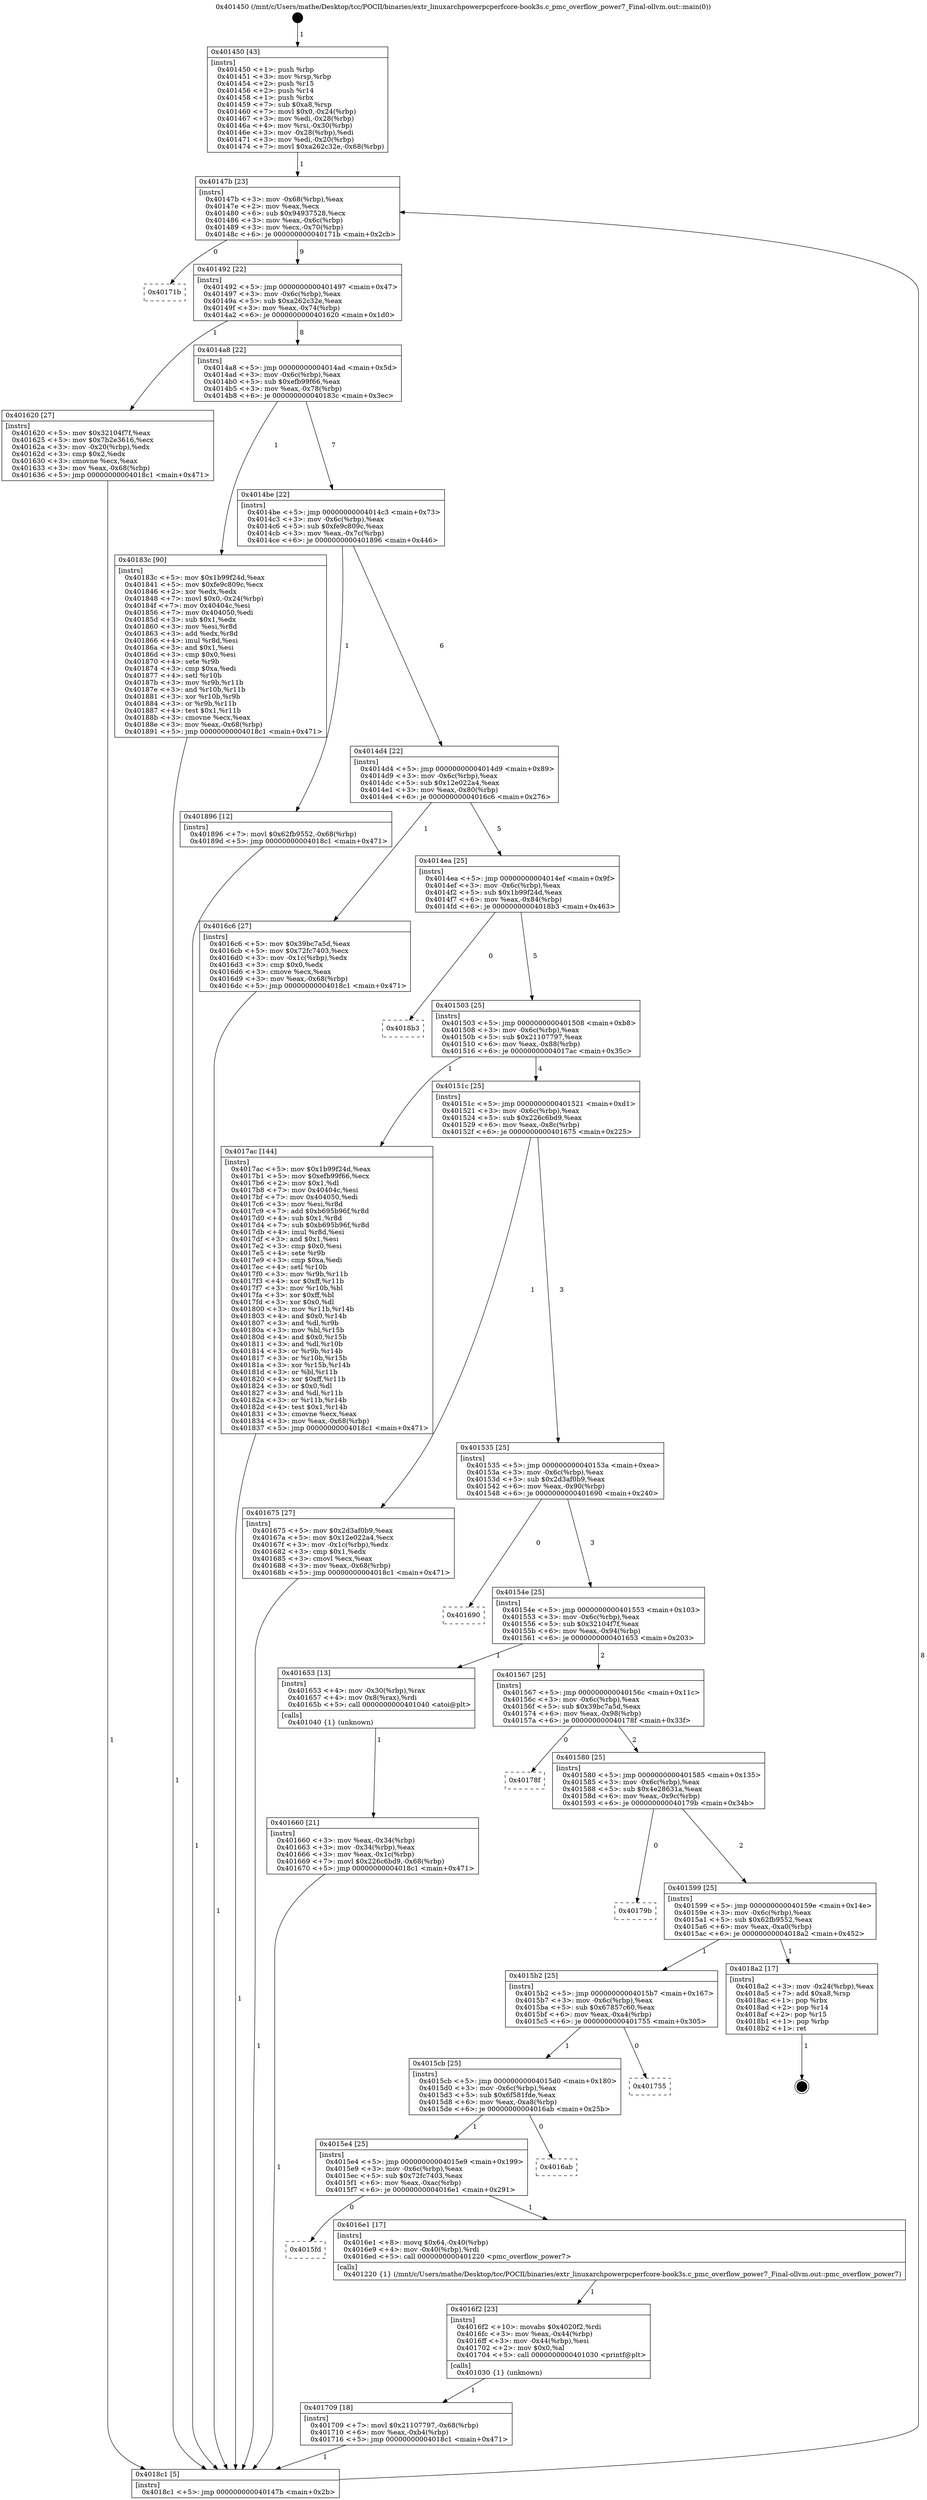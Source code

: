 digraph "0x401450" {
  label = "0x401450 (/mnt/c/Users/mathe/Desktop/tcc/POCII/binaries/extr_linuxarchpowerpcperfcore-book3s.c_pmc_overflow_power7_Final-ollvm.out::main(0))"
  labelloc = "t"
  node[shape=record]

  Entry [label="",width=0.3,height=0.3,shape=circle,fillcolor=black,style=filled]
  "0x40147b" [label="{
     0x40147b [23]\l
     | [instrs]\l
     &nbsp;&nbsp;0x40147b \<+3\>: mov -0x68(%rbp),%eax\l
     &nbsp;&nbsp;0x40147e \<+2\>: mov %eax,%ecx\l
     &nbsp;&nbsp;0x401480 \<+6\>: sub $0x94937528,%ecx\l
     &nbsp;&nbsp;0x401486 \<+3\>: mov %eax,-0x6c(%rbp)\l
     &nbsp;&nbsp;0x401489 \<+3\>: mov %ecx,-0x70(%rbp)\l
     &nbsp;&nbsp;0x40148c \<+6\>: je 000000000040171b \<main+0x2cb\>\l
  }"]
  "0x40171b" [label="{
     0x40171b\l
  }", style=dashed]
  "0x401492" [label="{
     0x401492 [22]\l
     | [instrs]\l
     &nbsp;&nbsp;0x401492 \<+5\>: jmp 0000000000401497 \<main+0x47\>\l
     &nbsp;&nbsp;0x401497 \<+3\>: mov -0x6c(%rbp),%eax\l
     &nbsp;&nbsp;0x40149a \<+5\>: sub $0xa262c32e,%eax\l
     &nbsp;&nbsp;0x40149f \<+3\>: mov %eax,-0x74(%rbp)\l
     &nbsp;&nbsp;0x4014a2 \<+6\>: je 0000000000401620 \<main+0x1d0\>\l
  }"]
  Exit [label="",width=0.3,height=0.3,shape=circle,fillcolor=black,style=filled,peripheries=2]
  "0x401620" [label="{
     0x401620 [27]\l
     | [instrs]\l
     &nbsp;&nbsp;0x401620 \<+5\>: mov $0x32104f7f,%eax\l
     &nbsp;&nbsp;0x401625 \<+5\>: mov $0x7b2e3616,%ecx\l
     &nbsp;&nbsp;0x40162a \<+3\>: mov -0x20(%rbp),%edx\l
     &nbsp;&nbsp;0x40162d \<+3\>: cmp $0x2,%edx\l
     &nbsp;&nbsp;0x401630 \<+3\>: cmovne %ecx,%eax\l
     &nbsp;&nbsp;0x401633 \<+3\>: mov %eax,-0x68(%rbp)\l
     &nbsp;&nbsp;0x401636 \<+5\>: jmp 00000000004018c1 \<main+0x471\>\l
  }"]
  "0x4014a8" [label="{
     0x4014a8 [22]\l
     | [instrs]\l
     &nbsp;&nbsp;0x4014a8 \<+5\>: jmp 00000000004014ad \<main+0x5d\>\l
     &nbsp;&nbsp;0x4014ad \<+3\>: mov -0x6c(%rbp),%eax\l
     &nbsp;&nbsp;0x4014b0 \<+5\>: sub $0xefb99f66,%eax\l
     &nbsp;&nbsp;0x4014b5 \<+3\>: mov %eax,-0x78(%rbp)\l
     &nbsp;&nbsp;0x4014b8 \<+6\>: je 000000000040183c \<main+0x3ec\>\l
  }"]
  "0x4018c1" [label="{
     0x4018c1 [5]\l
     | [instrs]\l
     &nbsp;&nbsp;0x4018c1 \<+5\>: jmp 000000000040147b \<main+0x2b\>\l
  }"]
  "0x401450" [label="{
     0x401450 [43]\l
     | [instrs]\l
     &nbsp;&nbsp;0x401450 \<+1\>: push %rbp\l
     &nbsp;&nbsp;0x401451 \<+3\>: mov %rsp,%rbp\l
     &nbsp;&nbsp;0x401454 \<+2\>: push %r15\l
     &nbsp;&nbsp;0x401456 \<+2\>: push %r14\l
     &nbsp;&nbsp;0x401458 \<+1\>: push %rbx\l
     &nbsp;&nbsp;0x401459 \<+7\>: sub $0xa8,%rsp\l
     &nbsp;&nbsp;0x401460 \<+7\>: movl $0x0,-0x24(%rbp)\l
     &nbsp;&nbsp;0x401467 \<+3\>: mov %edi,-0x28(%rbp)\l
     &nbsp;&nbsp;0x40146a \<+4\>: mov %rsi,-0x30(%rbp)\l
     &nbsp;&nbsp;0x40146e \<+3\>: mov -0x28(%rbp),%edi\l
     &nbsp;&nbsp;0x401471 \<+3\>: mov %edi,-0x20(%rbp)\l
     &nbsp;&nbsp;0x401474 \<+7\>: movl $0xa262c32e,-0x68(%rbp)\l
  }"]
  "0x401709" [label="{
     0x401709 [18]\l
     | [instrs]\l
     &nbsp;&nbsp;0x401709 \<+7\>: movl $0x21107797,-0x68(%rbp)\l
     &nbsp;&nbsp;0x401710 \<+6\>: mov %eax,-0xb4(%rbp)\l
     &nbsp;&nbsp;0x401716 \<+5\>: jmp 00000000004018c1 \<main+0x471\>\l
  }"]
  "0x40183c" [label="{
     0x40183c [90]\l
     | [instrs]\l
     &nbsp;&nbsp;0x40183c \<+5\>: mov $0x1b99f24d,%eax\l
     &nbsp;&nbsp;0x401841 \<+5\>: mov $0xfe9c809c,%ecx\l
     &nbsp;&nbsp;0x401846 \<+2\>: xor %edx,%edx\l
     &nbsp;&nbsp;0x401848 \<+7\>: movl $0x0,-0x24(%rbp)\l
     &nbsp;&nbsp;0x40184f \<+7\>: mov 0x40404c,%esi\l
     &nbsp;&nbsp;0x401856 \<+7\>: mov 0x404050,%edi\l
     &nbsp;&nbsp;0x40185d \<+3\>: sub $0x1,%edx\l
     &nbsp;&nbsp;0x401860 \<+3\>: mov %esi,%r8d\l
     &nbsp;&nbsp;0x401863 \<+3\>: add %edx,%r8d\l
     &nbsp;&nbsp;0x401866 \<+4\>: imul %r8d,%esi\l
     &nbsp;&nbsp;0x40186a \<+3\>: and $0x1,%esi\l
     &nbsp;&nbsp;0x40186d \<+3\>: cmp $0x0,%esi\l
     &nbsp;&nbsp;0x401870 \<+4\>: sete %r9b\l
     &nbsp;&nbsp;0x401874 \<+3\>: cmp $0xa,%edi\l
     &nbsp;&nbsp;0x401877 \<+4\>: setl %r10b\l
     &nbsp;&nbsp;0x40187b \<+3\>: mov %r9b,%r11b\l
     &nbsp;&nbsp;0x40187e \<+3\>: and %r10b,%r11b\l
     &nbsp;&nbsp;0x401881 \<+3\>: xor %r10b,%r9b\l
     &nbsp;&nbsp;0x401884 \<+3\>: or %r9b,%r11b\l
     &nbsp;&nbsp;0x401887 \<+4\>: test $0x1,%r11b\l
     &nbsp;&nbsp;0x40188b \<+3\>: cmovne %ecx,%eax\l
     &nbsp;&nbsp;0x40188e \<+3\>: mov %eax,-0x68(%rbp)\l
     &nbsp;&nbsp;0x401891 \<+5\>: jmp 00000000004018c1 \<main+0x471\>\l
  }"]
  "0x4014be" [label="{
     0x4014be [22]\l
     | [instrs]\l
     &nbsp;&nbsp;0x4014be \<+5\>: jmp 00000000004014c3 \<main+0x73\>\l
     &nbsp;&nbsp;0x4014c3 \<+3\>: mov -0x6c(%rbp),%eax\l
     &nbsp;&nbsp;0x4014c6 \<+5\>: sub $0xfe9c809c,%eax\l
     &nbsp;&nbsp;0x4014cb \<+3\>: mov %eax,-0x7c(%rbp)\l
     &nbsp;&nbsp;0x4014ce \<+6\>: je 0000000000401896 \<main+0x446\>\l
  }"]
  "0x4016f2" [label="{
     0x4016f2 [23]\l
     | [instrs]\l
     &nbsp;&nbsp;0x4016f2 \<+10\>: movabs $0x4020f2,%rdi\l
     &nbsp;&nbsp;0x4016fc \<+3\>: mov %eax,-0x44(%rbp)\l
     &nbsp;&nbsp;0x4016ff \<+3\>: mov -0x44(%rbp),%esi\l
     &nbsp;&nbsp;0x401702 \<+2\>: mov $0x0,%al\l
     &nbsp;&nbsp;0x401704 \<+5\>: call 0000000000401030 \<printf@plt\>\l
     | [calls]\l
     &nbsp;&nbsp;0x401030 \{1\} (unknown)\l
  }"]
  "0x401896" [label="{
     0x401896 [12]\l
     | [instrs]\l
     &nbsp;&nbsp;0x401896 \<+7\>: movl $0x62fb9552,-0x68(%rbp)\l
     &nbsp;&nbsp;0x40189d \<+5\>: jmp 00000000004018c1 \<main+0x471\>\l
  }"]
  "0x4014d4" [label="{
     0x4014d4 [22]\l
     | [instrs]\l
     &nbsp;&nbsp;0x4014d4 \<+5\>: jmp 00000000004014d9 \<main+0x89\>\l
     &nbsp;&nbsp;0x4014d9 \<+3\>: mov -0x6c(%rbp),%eax\l
     &nbsp;&nbsp;0x4014dc \<+5\>: sub $0x12e022a4,%eax\l
     &nbsp;&nbsp;0x4014e1 \<+3\>: mov %eax,-0x80(%rbp)\l
     &nbsp;&nbsp;0x4014e4 \<+6\>: je 00000000004016c6 \<main+0x276\>\l
  }"]
  "0x4015fd" [label="{
     0x4015fd\l
  }", style=dashed]
  "0x4016c6" [label="{
     0x4016c6 [27]\l
     | [instrs]\l
     &nbsp;&nbsp;0x4016c6 \<+5\>: mov $0x39bc7a5d,%eax\l
     &nbsp;&nbsp;0x4016cb \<+5\>: mov $0x72fc7403,%ecx\l
     &nbsp;&nbsp;0x4016d0 \<+3\>: mov -0x1c(%rbp),%edx\l
     &nbsp;&nbsp;0x4016d3 \<+3\>: cmp $0x0,%edx\l
     &nbsp;&nbsp;0x4016d6 \<+3\>: cmove %ecx,%eax\l
     &nbsp;&nbsp;0x4016d9 \<+3\>: mov %eax,-0x68(%rbp)\l
     &nbsp;&nbsp;0x4016dc \<+5\>: jmp 00000000004018c1 \<main+0x471\>\l
  }"]
  "0x4014ea" [label="{
     0x4014ea [25]\l
     | [instrs]\l
     &nbsp;&nbsp;0x4014ea \<+5\>: jmp 00000000004014ef \<main+0x9f\>\l
     &nbsp;&nbsp;0x4014ef \<+3\>: mov -0x6c(%rbp),%eax\l
     &nbsp;&nbsp;0x4014f2 \<+5\>: sub $0x1b99f24d,%eax\l
     &nbsp;&nbsp;0x4014f7 \<+6\>: mov %eax,-0x84(%rbp)\l
     &nbsp;&nbsp;0x4014fd \<+6\>: je 00000000004018b3 \<main+0x463\>\l
  }"]
  "0x4016e1" [label="{
     0x4016e1 [17]\l
     | [instrs]\l
     &nbsp;&nbsp;0x4016e1 \<+8\>: movq $0x64,-0x40(%rbp)\l
     &nbsp;&nbsp;0x4016e9 \<+4\>: mov -0x40(%rbp),%rdi\l
     &nbsp;&nbsp;0x4016ed \<+5\>: call 0000000000401220 \<pmc_overflow_power7\>\l
     | [calls]\l
     &nbsp;&nbsp;0x401220 \{1\} (/mnt/c/Users/mathe/Desktop/tcc/POCII/binaries/extr_linuxarchpowerpcperfcore-book3s.c_pmc_overflow_power7_Final-ollvm.out::pmc_overflow_power7)\l
  }"]
  "0x4018b3" [label="{
     0x4018b3\l
  }", style=dashed]
  "0x401503" [label="{
     0x401503 [25]\l
     | [instrs]\l
     &nbsp;&nbsp;0x401503 \<+5\>: jmp 0000000000401508 \<main+0xb8\>\l
     &nbsp;&nbsp;0x401508 \<+3\>: mov -0x6c(%rbp),%eax\l
     &nbsp;&nbsp;0x40150b \<+5\>: sub $0x21107797,%eax\l
     &nbsp;&nbsp;0x401510 \<+6\>: mov %eax,-0x88(%rbp)\l
     &nbsp;&nbsp;0x401516 \<+6\>: je 00000000004017ac \<main+0x35c\>\l
  }"]
  "0x4015e4" [label="{
     0x4015e4 [25]\l
     | [instrs]\l
     &nbsp;&nbsp;0x4015e4 \<+5\>: jmp 00000000004015e9 \<main+0x199\>\l
     &nbsp;&nbsp;0x4015e9 \<+3\>: mov -0x6c(%rbp),%eax\l
     &nbsp;&nbsp;0x4015ec \<+5\>: sub $0x72fc7403,%eax\l
     &nbsp;&nbsp;0x4015f1 \<+6\>: mov %eax,-0xac(%rbp)\l
     &nbsp;&nbsp;0x4015f7 \<+6\>: je 00000000004016e1 \<main+0x291\>\l
  }"]
  "0x4017ac" [label="{
     0x4017ac [144]\l
     | [instrs]\l
     &nbsp;&nbsp;0x4017ac \<+5\>: mov $0x1b99f24d,%eax\l
     &nbsp;&nbsp;0x4017b1 \<+5\>: mov $0xefb99f66,%ecx\l
     &nbsp;&nbsp;0x4017b6 \<+2\>: mov $0x1,%dl\l
     &nbsp;&nbsp;0x4017b8 \<+7\>: mov 0x40404c,%esi\l
     &nbsp;&nbsp;0x4017bf \<+7\>: mov 0x404050,%edi\l
     &nbsp;&nbsp;0x4017c6 \<+3\>: mov %esi,%r8d\l
     &nbsp;&nbsp;0x4017c9 \<+7\>: add $0xb695b96f,%r8d\l
     &nbsp;&nbsp;0x4017d0 \<+4\>: sub $0x1,%r8d\l
     &nbsp;&nbsp;0x4017d4 \<+7\>: sub $0xb695b96f,%r8d\l
     &nbsp;&nbsp;0x4017db \<+4\>: imul %r8d,%esi\l
     &nbsp;&nbsp;0x4017df \<+3\>: and $0x1,%esi\l
     &nbsp;&nbsp;0x4017e2 \<+3\>: cmp $0x0,%esi\l
     &nbsp;&nbsp;0x4017e5 \<+4\>: sete %r9b\l
     &nbsp;&nbsp;0x4017e9 \<+3\>: cmp $0xa,%edi\l
     &nbsp;&nbsp;0x4017ec \<+4\>: setl %r10b\l
     &nbsp;&nbsp;0x4017f0 \<+3\>: mov %r9b,%r11b\l
     &nbsp;&nbsp;0x4017f3 \<+4\>: xor $0xff,%r11b\l
     &nbsp;&nbsp;0x4017f7 \<+3\>: mov %r10b,%bl\l
     &nbsp;&nbsp;0x4017fa \<+3\>: xor $0xff,%bl\l
     &nbsp;&nbsp;0x4017fd \<+3\>: xor $0x0,%dl\l
     &nbsp;&nbsp;0x401800 \<+3\>: mov %r11b,%r14b\l
     &nbsp;&nbsp;0x401803 \<+4\>: and $0x0,%r14b\l
     &nbsp;&nbsp;0x401807 \<+3\>: and %dl,%r9b\l
     &nbsp;&nbsp;0x40180a \<+3\>: mov %bl,%r15b\l
     &nbsp;&nbsp;0x40180d \<+4\>: and $0x0,%r15b\l
     &nbsp;&nbsp;0x401811 \<+3\>: and %dl,%r10b\l
     &nbsp;&nbsp;0x401814 \<+3\>: or %r9b,%r14b\l
     &nbsp;&nbsp;0x401817 \<+3\>: or %r10b,%r15b\l
     &nbsp;&nbsp;0x40181a \<+3\>: xor %r15b,%r14b\l
     &nbsp;&nbsp;0x40181d \<+3\>: or %bl,%r11b\l
     &nbsp;&nbsp;0x401820 \<+4\>: xor $0xff,%r11b\l
     &nbsp;&nbsp;0x401824 \<+3\>: or $0x0,%dl\l
     &nbsp;&nbsp;0x401827 \<+3\>: and %dl,%r11b\l
     &nbsp;&nbsp;0x40182a \<+3\>: or %r11b,%r14b\l
     &nbsp;&nbsp;0x40182d \<+4\>: test $0x1,%r14b\l
     &nbsp;&nbsp;0x401831 \<+3\>: cmovne %ecx,%eax\l
     &nbsp;&nbsp;0x401834 \<+3\>: mov %eax,-0x68(%rbp)\l
     &nbsp;&nbsp;0x401837 \<+5\>: jmp 00000000004018c1 \<main+0x471\>\l
  }"]
  "0x40151c" [label="{
     0x40151c [25]\l
     | [instrs]\l
     &nbsp;&nbsp;0x40151c \<+5\>: jmp 0000000000401521 \<main+0xd1\>\l
     &nbsp;&nbsp;0x401521 \<+3\>: mov -0x6c(%rbp),%eax\l
     &nbsp;&nbsp;0x401524 \<+5\>: sub $0x226c6bd9,%eax\l
     &nbsp;&nbsp;0x401529 \<+6\>: mov %eax,-0x8c(%rbp)\l
     &nbsp;&nbsp;0x40152f \<+6\>: je 0000000000401675 \<main+0x225\>\l
  }"]
  "0x4016ab" [label="{
     0x4016ab\l
  }", style=dashed]
  "0x401675" [label="{
     0x401675 [27]\l
     | [instrs]\l
     &nbsp;&nbsp;0x401675 \<+5\>: mov $0x2d3af0b9,%eax\l
     &nbsp;&nbsp;0x40167a \<+5\>: mov $0x12e022a4,%ecx\l
     &nbsp;&nbsp;0x40167f \<+3\>: mov -0x1c(%rbp),%edx\l
     &nbsp;&nbsp;0x401682 \<+3\>: cmp $0x1,%edx\l
     &nbsp;&nbsp;0x401685 \<+3\>: cmovl %ecx,%eax\l
     &nbsp;&nbsp;0x401688 \<+3\>: mov %eax,-0x68(%rbp)\l
     &nbsp;&nbsp;0x40168b \<+5\>: jmp 00000000004018c1 \<main+0x471\>\l
  }"]
  "0x401535" [label="{
     0x401535 [25]\l
     | [instrs]\l
     &nbsp;&nbsp;0x401535 \<+5\>: jmp 000000000040153a \<main+0xea\>\l
     &nbsp;&nbsp;0x40153a \<+3\>: mov -0x6c(%rbp),%eax\l
     &nbsp;&nbsp;0x40153d \<+5\>: sub $0x2d3af0b9,%eax\l
     &nbsp;&nbsp;0x401542 \<+6\>: mov %eax,-0x90(%rbp)\l
     &nbsp;&nbsp;0x401548 \<+6\>: je 0000000000401690 \<main+0x240\>\l
  }"]
  "0x4015cb" [label="{
     0x4015cb [25]\l
     | [instrs]\l
     &nbsp;&nbsp;0x4015cb \<+5\>: jmp 00000000004015d0 \<main+0x180\>\l
     &nbsp;&nbsp;0x4015d0 \<+3\>: mov -0x6c(%rbp),%eax\l
     &nbsp;&nbsp;0x4015d3 \<+5\>: sub $0x6f581fde,%eax\l
     &nbsp;&nbsp;0x4015d8 \<+6\>: mov %eax,-0xa8(%rbp)\l
     &nbsp;&nbsp;0x4015de \<+6\>: je 00000000004016ab \<main+0x25b\>\l
  }"]
  "0x401690" [label="{
     0x401690\l
  }", style=dashed]
  "0x40154e" [label="{
     0x40154e [25]\l
     | [instrs]\l
     &nbsp;&nbsp;0x40154e \<+5\>: jmp 0000000000401553 \<main+0x103\>\l
     &nbsp;&nbsp;0x401553 \<+3\>: mov -0x6c(%rbp),%eax\l
     &nbsp;&nbsp;0x401556 \<+5\>: sub $0x32104f7f,%eax\l
     &nbsp;&nbsp;0x40155b \<+6\>: mov %eax,-0x94(%rbp)\l
     &nbsp;&nbsp;0x401561 \<+6\>: je 0000000000401653 \<main+0x203\>\l
  }"]
  "0x401755" [label="{
     0x401755\l
  }", style=dashed]
  "0x401653" [label="{
     0x401653 [13]\l
     | [instrs]\l
     &nbsp;&nbsp;0x401653 \<+4\>: mov -0x30(%rbp),%rax\l
     &nbsp;&nbsp;0x401657 \<+4\>: mov 0x8(%rax),%rdi\l
     &nbsp;&nbsp;0x40165b \<+5\>: call 0000000000401040 \<atoi@plt\>\l
     | [calls]\l
     &nbsp;&nbsp;0x401040 \{1\} (unknown)\l
  }"]
  "0x401567" [label="{
     0x401567 [25]\l
     | [instrs]\l
     &nbsp;&nbsp;0x401567 \<+5\>: jmp 000000000040156c \<main+0x11c\>\l
     &nbsp;&nbsp;0x40156c \<+3\>: mov -0x6c(%rbp),%eax\l
     &nbsp;&nbsp;0x40156f \<+5\>: sub $0x39bc7a5d,%eax\l
     &nbsp;&nbsp;0x401574 \<+6\>: mov %eax,-0x98(%rbp)\l
     &nbsp;&nbsp;0x40157a \<+6\>: je 000000000040178f \<main+0x33f\>\l
  }"]
  "0x401660" [label="{
     0x401660 [21]\l
     | [instrs]\l
     &nbsp;&nbsp;0x401660 \<+3\>: mov %eax,-0x34(%rbp)\l
     &nbsp;&nbsp;0x401663 \<+3\>: mov -0x34(%rbp),%eax\l
     &nbsp;&nbsp;0x401666 \<+3\>: mov %eax,-0x1c(%rbp)\l
     &nbsp;&nbsp;0x401669 \<+7\>: movl $0x226c6bd9,-0x68(%rbp)\l
     &nbsp;&nbsp;0x401670 \<+5\>: jmp 00000000004018c1 \<main+0x471\>\l
  }"]
  "0x4015b2" [label="{
     0x4015b2 [25]\l
     | [instrs]\l
     &nbsp;&nbsp;0x4015b2 \<+5\>: jmp 00000000004015b7 \<main+0x167\>\l
     &nbsp;&nbsp;0x4015b7 \<+3\>: mov -0x6c(%rbp),%eax\l
     &nbsp;&nbsp;0x4015ba \<+5\>: sub $0x67857c60,%eax\l
     &nbsp;&nbsp;0x4015bf \<+6\>: mov %eax,-0xa4(%rbp)\l
     &nbsp;&nbsp;0x4015c5 \<+6\>: je 0000000000401755 \<main+0x305\>\l
  }"]
  "0x40178f" [label="{
     0x40178f\l
  }", style=dashed]
  "0x401580" [label="{
     0x401580 [25]\l
     | [instrs]\l
     &nbsp;&nbsp;0x401580 \<+5\>: jmp 0000000000401585 \<main+0x135\>\l
     &nbsp;&nbsp;0x401585 \<+3\>: mov -0x6c(%rbp),%eax\l
     &nbsp;&nbsp;0x401588 \<+5\>: sub $0x4e28631a,%eax\l
     &nbsp;&nbsp;0x40158d \<+6\>: mov %eax,-0x9c(%rbp)\l
     &nbsp;&nbsp;0x401593 \<+6\>: je 000000000040179b \<main+0x34b\>\l
  }"]
  "0x4018a2" [label="{
     0x4018a2 [17]\l
     | [instrs]\l
     &nbsp;&nbsp;0x4018a2 \<+3\>: mov -0x24(%rbp),%eax\l
     &nbsp;&nbsp;0x4018a5 \<+7\>: add $0xa8,%rsp\l
     &nbsp;&nbsp;0x4018ac \<+1\>: pop %rbx\l
     &nbsp;&nbsp;0x4018ad \<+2\>: pop %r14\l
     &nbsp;&nbsp;0x4018af \<+2\>: pop %r15\l
     &nbsp;&nbsp;0x4018b1 \<+1\>: pop %rbp\l
     &nbsp;&nbsp;0x4018b2 \<+1\>: ret\l
  }"]
  "0x40179b" [label="{
     0x40179b\l
  }", style=dashed]
  "0x401599" [label="{
     0x401599 [25]\l
     | [instrs]\l
     &nbsp;&nbsp;0x401599 \<+5\>: jmp 000000000040159e \<main+0x14e\>\l
     &nbsp;&nbsp;0x40159e \<+3\>: mov -0x6c(%rbp),%eax\l
     &nbsp;&nbsp;0x4015a1 \<+5\>: sub $0x62fb9552,%eax\l
     &nbsp;&nbsp;0x4015a6 \<+6\>: mov %eax,-0xa0(%rbp)\l
     &nbsp;&nbsp;0x4015ac \<+6\>: je 00000000004018a2 \<main+0x452\>\l
  }"]
  Entry -> "0x401450" [label=" 1"]
  "0x40147b" -> "0x40171b" [label=" 0"]
  "0x40147b" -> "0x401492" [label=" 9"]
  "0x4018a2" -> Exit [label=" 1"]
  "0x401492" -> "0x401620" [label=" 1"]
  "0x401492" -> "0x4014a8" [label=" 8"]
  "0x401620" -> "0x4018c1" [label=" 1"]
  "0x401450" -> "0x40147b" [label=" 1"]
  "0x4018c1" -> "0x40147b" [label=" 8"]
  "0x401896" -> "0x4018c1" [label=" 1"]
  "0x4014a8" -> "0x40183c" [label=" 1"]
  "0x4014a8" -> "0x4014be" [label=" 7"]
  "0x40183c" -> "0x4018c1" [label=" 1"]
  "0x4014be" -> "0x401896" [label=" 1"]
  "0x4014be" -> "0x4014d4" [label=" 6"]
  "0x4017ac" -> "0x4018c1" [label=" 1"]
  "0x4014d4" -> "0x4016c6" [label=" 1"]
  "0x4014d4" -> "0x4014ea" [label=" 5"]
  "0x401709" -> "0x4018c1" [label=" 1"]
  "0x4014ea" -> "0x4018b3" [label=" 0"]
  "0x4014ea" -> "0x401503" [label=" 5"]
  "0x4016f2" -> "0x401709" [label=" 1"]
  "0x401503" -> "0x4017ac" [label=" 1"]
  "0x401503" -> "0x40151c" [label=" 4"]
  "0x4015e4" -> "0x4015fd" [label=" 0"]
  "0x40151c" -> "0x401675" [label=" 1"]
  "0x40151c" -> "0x401535" [label=" 3"]
  "0x4015e4" -> "0x4016e1" [label=" 1"]
  "0x401535" -> "0x401690" [label=" 0"]
  "0x401535" -> "0x40154e" [label=" 3"]
  "0x4015cb" -> "0x4015e4" [label=" 1"]
  "0x40154e" -> "0x401653" [label=" 1"]
  "0x40154e" -> "0x401567" [label=" 2"]
  "0x401653" -> "0x401660" [label=" 1"]
  "0x401660" -> "0x4018c1" [label=" 1"]
  "0x401675" -> "0x4018c1" [label=" 1"]
  "0x4016c6" -> "0x4018c1" [label=" 1"]
  "0x4015cb" -> "0x4016ab" [label=" 0"]
  "0x401567" -> "0x40178f" [label=" 0"]
  "0x401567" -> "0x401580" [label=" 2"]
  "0x4015b2" -> "0x4015cb" [label=" 1"]
  "0x401580" -> "0x40179b" [label=" 0"]
  "0x401580" -> "0x401599" [label=" 2"]
  "0x4015b2" -> "0x401755" [label=" 0"]
  "0x401599" -> "0x4018a2" [label=" 1"]
  "0x401599" -> "0x4015b2" [label=" 1"]
  "0x4016e1" -> "0x4016f2" [label=" 1"]
}
